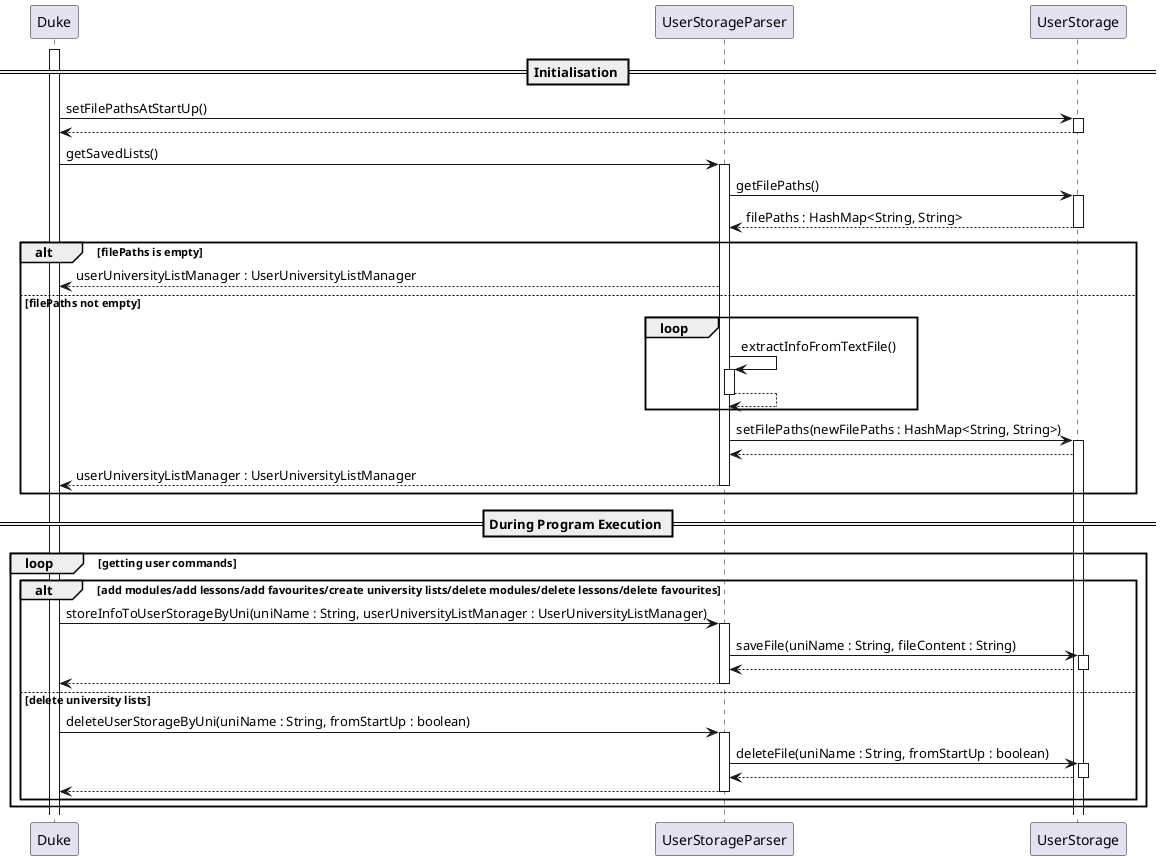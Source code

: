 @startuml
== Initialisation ==
activate Duke
participant UserStorageParser
Duke -> UserStorage : setFilePathsAtStartUp()
activate UserStorage
UserStorage --> Duke
deactivate UserStorage

Duke -> UserStorageParser : getSavedLists()
activate UserStorageParser
UserStorageParser -> UserStorage : getFilePaths()
activate UserStorage
UserStorage --> UserStorageParser : filePaths : HashMap<String, String>
deactivate UserStorage
alt filePaths is empty
UserStorageParser --> Duke : userUniversityListManager : UserUniversityListManager

else filePaths not empty
loop
UserStorageParser -> UserStorageParser : extractInfoFromTextFile()
activate UserStorageParser
UserStorageParser --> UserStorageParser
deactivate UserStorageParser
end
UserStorageParser -> UserStorage : setFilePaths(newFilePaths : HashMap<String, String>)
activate UserStorage
UserStorage --> UserStorageParser
UserStorageParser --> Duke : userUniversityListManager : UserUniversityListManager
deactivate UserStorageParser
end

== During Program Execution ==
loop getting user commands
alt add modules/add lessons/add favourites/create university lists/delete modules/delete lessons/delete favourites
Duke -> UserStorageParser : storeInfoToUserStorageByUni(uniName : String, userUniversityListManager : UserUniversityListManager)
activate UserStorageParser
UserStorageParser -> UserStorage : saveFile(uniName : String, fileContent : String)
activate UserStorage
UserStorage --> UserStorageParser
deactivate UserStorage
UserStorageParser --> Duke
deactivate UserStorageParser

else delete university lists
Duke -> UserStorageParser : deleteUserStorageByUni(uniName : String, fromStartUp : boolean)
activate UserStorageParser
UserStorageParser -> UserStorage : deleteFile(uniName : String, fromStartUp : boolean)
activate UserStorage
UserStorage --> UserStorageParser
deactivate UserStorage
UserStorageParser --> Duke
deactivate UserStorageParser
end
end

@enduml